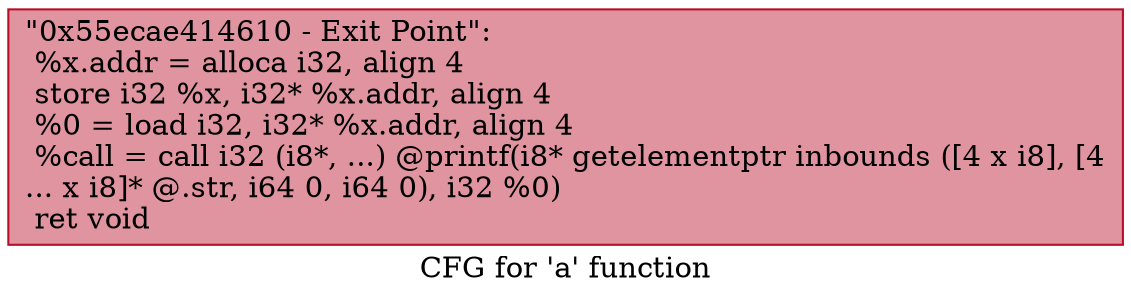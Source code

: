 digraph "CFG for 'a' function" {
	label="CFG for 'a' function";

	Node0x55ecae414610 [shape=record,color="#b70d28ff", style=filled, fillcolor="#b70d2870",label="{\"0x55ecae414610 - Exit Point\":\l  %x.addr = alloca i32, align 4\l  store i32 %x, i32* %x.addr, align 4\l  %0 = load i32, i32* %x.addr, align 4\l  %call = call i32 (i8*, ...) @printf(i8* getelementptr inbounds ([4 x i8], [4\l... x i8]* @.str, i64 0, i64 0), i32 %0)\l  ret void\l}"];
}
